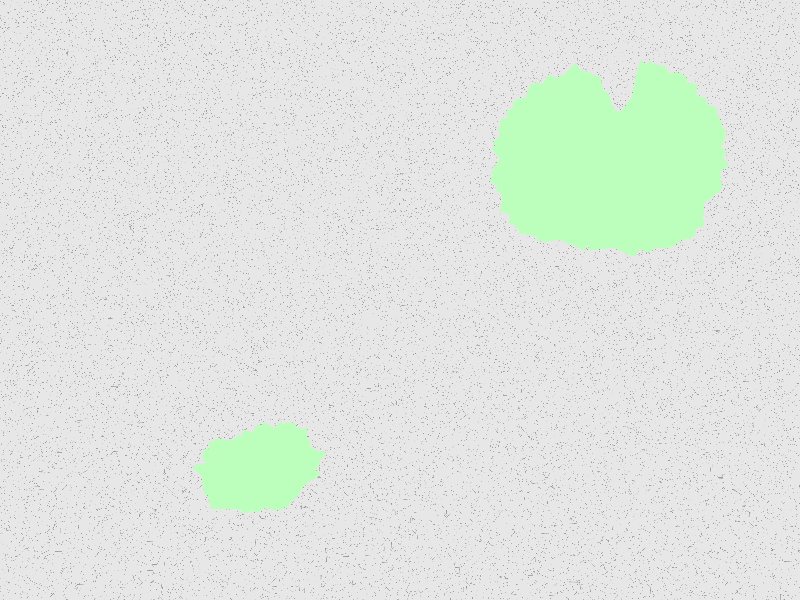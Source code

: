 /////////////////////////////////////////////
//
//     ~~ [ Strange Crystal ] ~~
//        version 3 out of 4
//
//  by Michael Scharrer
//  https://mscharrer.net
//
/////////////////////////////////////////////

#version 3.7;

#declare s = seed(44);
#declare box_count = 40;

global_settings {
	assumed_gamma 1
	max_trace_level 16
	photons {
		count 2000000
		autostop 0
		jitter .4
	}
}

background {
	rgb 0.1
}

camera {
	right x*image_width/image_height
	location <3,4,-3>
	look_at <-3, 0, 1>
}

light_source {
	<-5.7,4.5,11.5>
	<1,.9,.7>
	area_light <1, 0, 0>, <0, 0, 1>, 4, 4
	adaptive 2
	jitter
}

//whole crystal
#declare crystal_base = merge {
	#declare i = 0;
	#while (i < box_count)
		box {
			-1
			1
			
			rotate 360*<rand(s), rand(s), rand(s)>
		}
		#declare i = i + 1;
	#end
}

//the cut through the crystal
#declare crystal_separator = blob {
	sphere { <-2,0,0> 4 2.9 }
	cylinder { <1,-4,0> <1,4,0> 1.5 (-2.2) }
	sphere { <.2,.7,-.8> 0.5 (-1) }
	scale 1.3
}

//the actual crystal
union {
	//left piece
	intersection {
		object { crystal_base }
		object { crystal_separator }
		
		rotate 10*z
		translate -.2*x
	}
	
	//right piece
	difference {
		object { crystal_base }
		object { crystal_separator }
		
		rotate -10*z
		translate .2*x
	}
	
	//small shard
	intersection {
		object { crystal_base }
		sphere { 0 3 translate -4*x }
		
		rotate -90*z
		rotate 90*y
		translate -3.0*y
		scale 0.5
		translate <-1.5, 0, -7.6>
	}
	
	pigment {
		rgbt <0.5, 1.0, 0.5, 0.9>
	}
	finish {
		ambient 0
		diffuse 0
		reflection <0.65, 0.55, 0.48>
	}
	interior {
		ior 1.8
	}
	photons{
		target
		reflection on
		refraction on
		collect off
	}
	
	rotate -30*y
	translate <-3.5,1,5.5>
}

//floor
plane {
	y
	0
	
	pigment {
		crackle
		color_map {
			[0.00 rgb .3]
			[0.02 rgb .8]
		}
		scale 0.05
	}
	finish {
		ambient <0.03,0.03,0.04>
	}
}